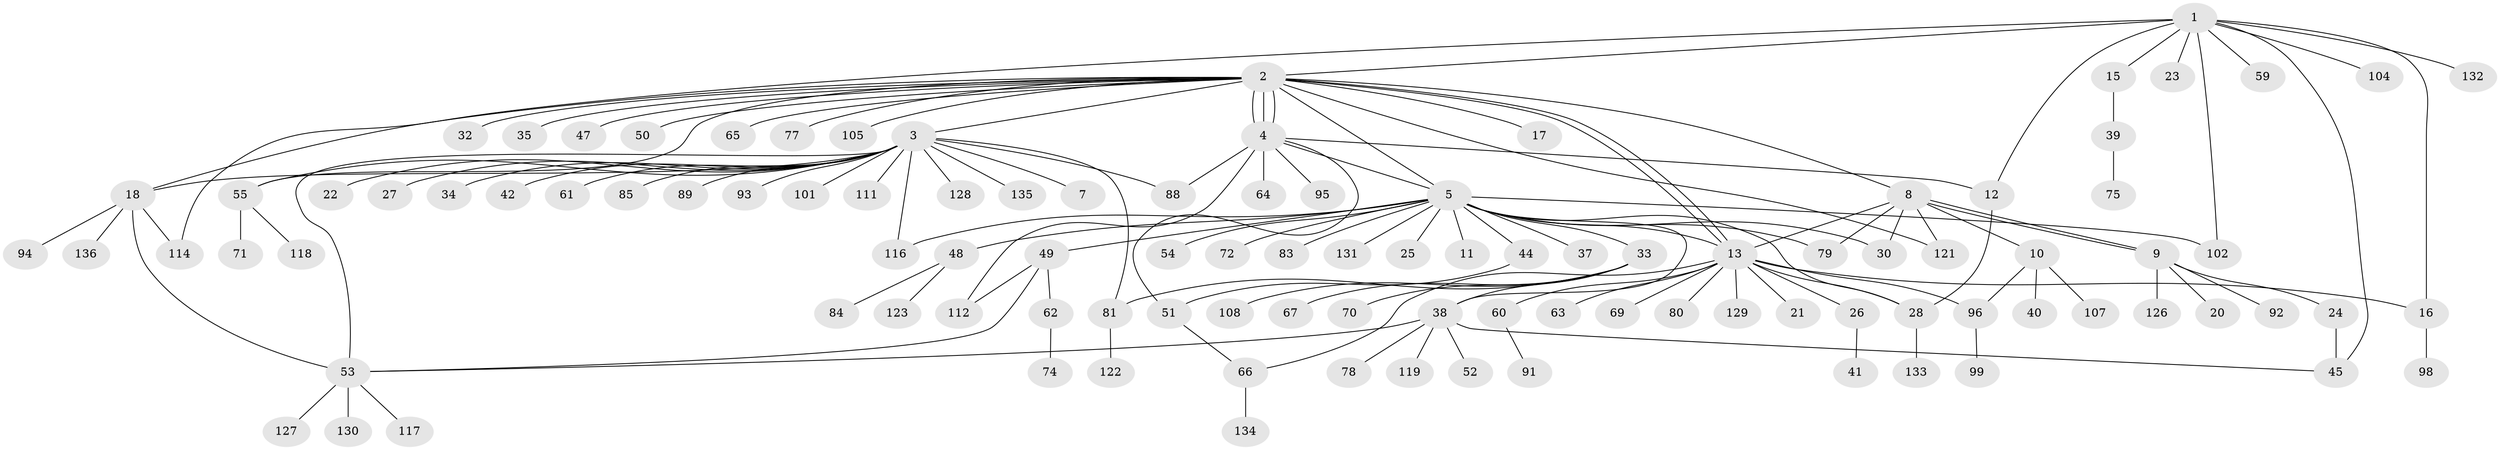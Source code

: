 // Generated by graph-tools (version 1.1) at 2025/23/03/03/25 07:23:53]
// undirected, 107 vertices, 137 edges
graph export_dot {
graph [start="1"]
  node [color=gray90,style=filled];
  1 [super="+87"];
  2 [super="+46"];
  3 [super="+6"];
  4 [super="+124"];
  5 [super="+138"];
  7 [super="+29"];
  8 [super="+19"];
  9 [super="+97"];
  10 [super="+14"];
  11;
  12 [super="+120"];
  13 [super="+36"];
  15;
  16 [super="+56"];
  17;
  18 [super="+31"];
  20;
  21;
  22;
  23;
  24;
  25 [super="+68"];
  26;
  27;
  28 [super="+115"];
  30 [super="+86"];
  32;
  33 [super="+125"];
  34;
  35;
  37;
  38 [super="+58"];
  39 [super="+82"];
  40 [super="+90"];
  41;
  42 [super="+43"];
  44;
  45;
  47;
  48 [super="+57"];
  49;
  50;
  51 [super="+76"];
  52;
  53 [super="+106"];
  54;
  55 [super="+73"];
  59;
  60;
  61;
  62;
  63;
  64;
  65;
  66 [super="+103"];
  67;
  69 [super="+113"];
  70;
  71;
  72;
  74 [super="+137"];
  75;
  77;
  78;
  79;
  80;
  81 [super="+100"];
  83;
  84;
  85;
  88;
  89;
  91;
  92;
  93;
  94;
  95;
  96 [super="+109"];
  98;
  99;
  101;
  102 [super="+110"];
  104;
  105;
  107;
  108;
  111;
  112;
  114;
  116;
  117;
  118;
  119;
  121;
  122;
  123;
  126;
  127;
  128;
  129;
  130;
  131;
  132;
  133;
  134;
  135;
  136;
  1 -- 2 [weight=2];
  1 -- 12;
  1 -- 15;
  1 -- 16;
  1 -- 23;
  1 -- 45;
  1 -- 59;
  1 -- 104;
  1 -- 114;
  1 -- 132;
  1 -- 102;
  2 -- 3;
  2 -- 4;
  2 -- 4;
  2 -- 4;
  2 -- 5;
  2 -- 8;
  2 -- 13;
  2 -- 13;
  2 -- 17;
  2 -- 32;
  2 -- 35;
  2 -- 50;
  2 -- 55;
  2 -- 65;
  2 -- 105;
  2 -- 121;
  2 -- 18;
  2 -- 77;
  2 -- 47;
  3 -- 18;
  3 -- 22;
  3 -- 27;
  3 -- 34;
  3 -- 42;
  3 -- 53;
  3 -- 61;
  3 -- 81;
  3 -- 85;
  3 -- 88;
  3 -- 89;
  3 -- 93;
  3 -- 111;
  3 -- 116;
  3 -- 128;
  3 -- 135;
  3 -- 101;
  3 -- 7;
  3 -- 55;
  4 -- 5;
  4 -- 51;
  4 -- 64;
  4 -- 88;
  4 -- 95;
  4 -- 112;
  4 -- 12;
  5 -- 11;
  5 -- 13;
  5 -- 25;
  5 -- 30 [weight=2];
  5 -- 33;
  5 -- 37;
  5 -- 38;
  5 -- 44;
  5 -- 48;
  5 -- 49;
  5 -- 54;
  5 -- 72;
  5 -- 79;
  5 -- 83;
  5 -- 102;
  5 -- 116;
  5 -- 131;
  5 -- 28;
  8 -- 9;
  8 -- 9;
  8 -- 10;
  8 -- 30;
  8 -- 79;
  8 -- 121;
  8 -- 13;
  9 -- 20;
  9 -- 24;
  9 -- 92;
  9 -- 126;
  10 -- 40;
  10 -- 96;
  10 -- 107;
  12 -- 28;
  13 -- 16;
  13 -- 21;
  13 -- 26;
  13 -- 28;
  13 -- 63;
  13 -- 69;
  13 -- 96;
  13 -- 80;
  13 -- 129;
  13 -- 60;
  13 -- 66;
  15 -- 39;
  16 -- 98;
  18 -- 94;
  18 -- 114;
  18 -- 53 [weight=2];
  18 -- 136;
  24 -- 45;
  26 -- 41;
  28 -- 133;
  33 -- 38;
  33 -- 67;
  33 -- 70;
  33 -- 81;
  33 -- 108;
  38 -- 45;
  38 -- 52;
  38 -- 53;
  38 -- 78;
  38 -- 119;
  39 -- 75;
  44 -- 51;
  48 -- 84;
  48 -- 123;
  49 -- 62;
  49 -- 112;
  49 -- 53;
  51 -- 66;
  53 -- 127;
  53 -- 130;
  53 -- 117;
  55 -- 71;
  55 -- 118;
  60 -- 91;
  62 -- 74;
  66 -- 134;
  81 -- 122;
  96 -- 99;
}
